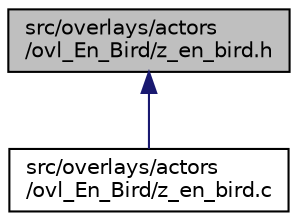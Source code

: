 digraph "src/overlays/actors/ovl_En_Bird/z_en_bird.h"
{
 // LATEX_PDF_SIZE
  edge [fontname="Helvetica",fontsize="10",labelfontname="Helvetica",labelfontsize="10"];
  node [fontname="Helvetica",fontsize="10",shape=record];
  Node1 [label="src/overlays/actors\l/ovl_En_Bird/z_en_bird.h",height=0.2,width=0.4,color="black", fillcolor="grey75", style="filled", fontcolor="black",tooltip=" "];
  Node1 -> Node2 [dir="back",color="midnightblue",fontsize="10",style="solid",fontname="Helvetica"];
  Node2 [label="src/overlays/actors\l/ovl_En_Bird/z_en_bird.c",height=0.2,width=0.4,color="black", fillcolor="white", style="filled",URL="$d4/d00/z__en__bird_8c.html",tooltip=" "];
}
